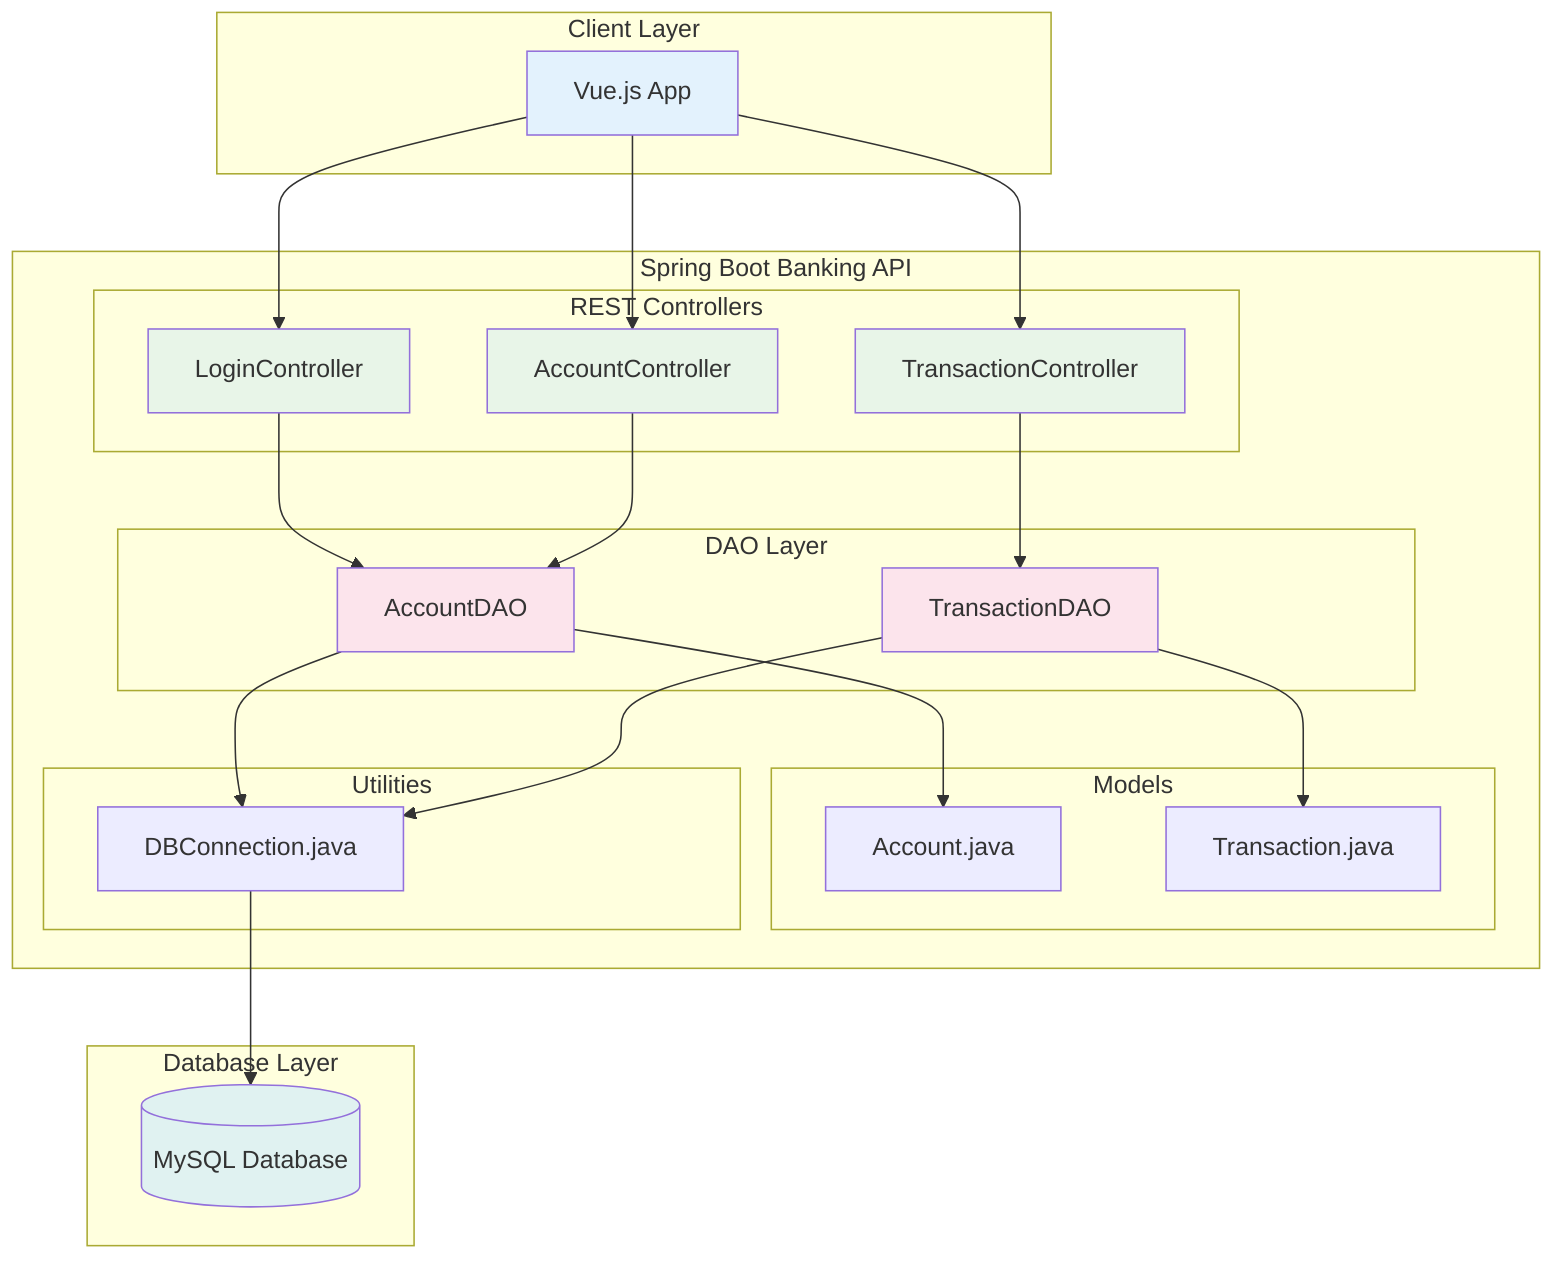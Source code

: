 graph TB
    %% Client Layer
    subgraph "Client Layer"
        Vue["Vue.js App"]
    end

    %% Spring Boot Application
    subgraph "Spring Boot Banking API"
        subgraph "REST Controllers"
            LC[LoginController]
            AC[AccountController]
            TC[TransactionController]
        end

        subgraph "DAO Layer"
            ADAO[AccountDAO]
            TDAO[TransactionDAO]
        end

        subgraph "Models"
            ACC[Account.java]
            TRN[Transaction.java]
        end

        subgraph "Utilities"
            DBC[DBConnection.java]
        end
    end

    %% Database Layer
    subgraph "Database Layer"
        MySQL[(MySQL Database)]
    end

    %% Request Flow
    Vue --> LC
    Vue --> AC
    Vue --> TC
    LC --> ADAO
    AC --> ADAO
    TC --> TDAO
    ADAO --> ACC
    TDAO --> TRN
    ADAO --> DBC
    TDAO --> DBC
    DBC --> MySQL

    %% Styling
    classDef client fill:#e3f2fd
    classDef controller fill:#e8f5e8
    classDef dao fill:#fce4ec
    classDef database fill:#e0f2f1
    class Vue client
    class LC,AC,TC controller
    class ADAO,TDAO dao
    class MySQL database